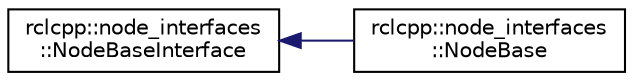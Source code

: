 digraph "Graphical Class Hierarchy"
{
  edge [fontname="Helvetica",fontsize="10",labelfontname="Helvetica",labelfontsize="10"];
  node [fontname="Helvetica",fontsize="10",shape=record];
  rankdir="LR";
  Node0 [label="rclcpp::node_interfaces\l::NodeBaseInterface",height=0.2,width=0.4,color="black", fillcolor="white", style="filled",URL="$classrclcpp_1_1node__interfaces_1_1NodeBaseInterface.html",tooltip="Pure virtual interface class for the NodeBase part of the Node API. "];
  Node0 -> Node1 [dir="back",color="midnightblue",fontsize="10",style="solid",fontname="Helvetica"];
  Node1 [label="rclcpp::node_interfaces\l::NodeBase",height=0.2,width=0.4,color="black", fillcolor="white", style="filled",URL="$classrclcpp_1_1node__interfaces_1_1NodeBase.html",tooltip="Implementation of the NodeBase part of the Node API. "];
}
